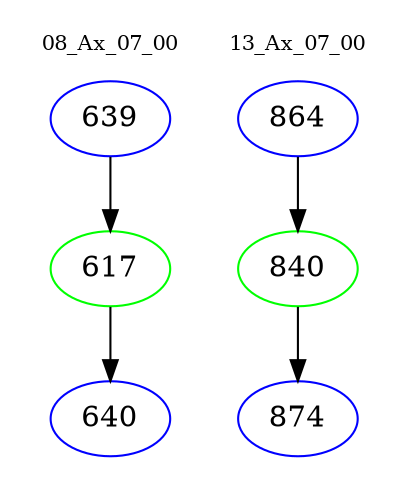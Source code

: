 digraph{
subgraph cluster_0 {
color = white
label = "08_Ax_07_00";
fontsize=10;
T0_639 [label="639", color="blue"]
T0_639 -> T0_617 [color="black"]
T0_617 [label="617", color="green"]
T0_617 -> T0_640 [color="black"]
T0_640 [label="640", color="blue"]
}
subgraph cluster_1 {
color = white
label = "13_Ax_07_00";
fontsize=10;
T1_864 [label="864", color="blue"]
T1_864 -> T1_840 [color="black"]
T1_840 [label="840", color="green"]
T1_840 -> T1_874 [color="black"]
T1_874 [label="874", color="blue"]
}
}
